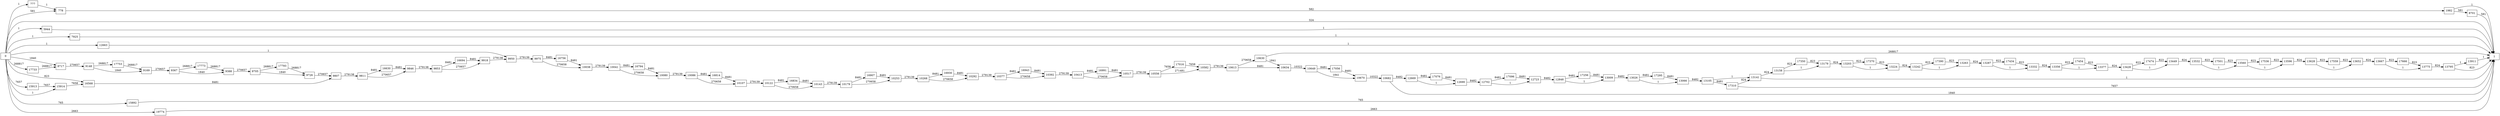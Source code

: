digraph {
	graph [rankdir=LR]
	node [shape=rectangle]
	777 -> 778 [label=1]
	778 -> 1982 [label=582]
	1982 -> 1 [label=1]
	1982 -> 8701 [label=581]
	5944 -> 1 [label=1]
	7925 -> 1 [label=1]
	8701 -> 1 [label=581]
	8717 -> 9148 [label=270657]
	9148 -> 9169 [label=1840]
	9148 -> 17753 [label=268817]
	9169 -> 9367 [label=270657]
	9367 -> 9388 [label=1840]
	9367 -> 17773 [label=268817]
	9388 -> 9705 [label=270657]
	9705 -> 9726 [label=1840]
	9705 -> 17793 [label=268817]
	9726 -> 9807 [label=270657]
	9807 -> 9811 [label=279138]
	9811 -> 9846 [label=270657]
	9811 -> 16630 [label=8481]
	9846 -> 9853 [label=279138]
	9853 -> 9918 [label=270657]
	9853 -> 16694 [label=8481]
	9918 -> 9950 [label=279138]
	9950 -> 9975 [label=279139]
	9975 -> 10038 [label=270658]
	9975 -> 16756 [label=8481]
	10038 -> 10041 [label=279139]
	10041 -> 10080 [label=270658]
	10041 -> 16794 [label=8481]
	10080 -> 10086 [label=279139]
	10086 -> 10107 [label=270658]
	10086 -> 16814 [label=8481]
	10107 -> 10122 [label=279139]
	10122 -> 10143 [label=270658]
	10122 -> 16834 [label=8481]
	10143 -> 10179 [label=279139]
	10179 -> 10253 [label=270658]
	10179 -> 16907 [label=8481]
	10253 -> 10268 [label=279139]
	10268 -> 10292 [label=270658]
	10268 -> 16930 [label=8481]
	10292 -> 10377 [label=279139]
	10377 -> 10392 [label=270658]
	10377 -> 16943 [label=8481]
	10392 -> 10413 [label=279139]
	10413 -> 10517 [label=270658]
	10413 -> 16991 [label=8481]
	10517 -> 10556 [label=279139]
	10556 -> 10582 [label=271481]
	10556 -> 17016 [label=7658]
	10582 -> 10613 [label=279139]
	10613 -> 10630 [label=270658]
	10613 -> 10634 [label=8481]
	10630 -> 1 [label=268817]
	10630 -> 10634 [label=1841]
	10634 -> 10649 [label=10322]
	10649 -> 10670 [label=1841]
	10649 -> 17056 [label=8481]
	10670 -> 10682 [label=10322]
	10682 -> 1 [label=1840]
	10682 -> 12669 [label=8482]
	12663 -> 1 [label=1]
	12669 -> 12690 [label=1]
	12669 -> 17076 [label=8481]
	12690 -> 12702 [label=8482]
	12702 -> 12723 [label=1]
	12702 -> 17096 [label=8481]
	12723 -> 12848 [label=8482]
	12848 -> 13009 [label=1]
	12848 -> 17256 [label=8481]
	13009 -> 13026 [label=8482]
	13026 -> 13066 [label=1]
	13026 -> 17295 [label=8481]
	13066 -> 13105 [label=8482]
	13105 -> 13141 [label=1]
	13105 -> 17310 [label=8481]
	13141 -> 1 [label=1]
	13141 -> 13158 [label=824]
	13158 -> 13179 [label=1]
	13158 -> 17350 [label=823]
	13179 -> 13203 [label=824]
	13203 -> 13224 [label=1]
	13203 -> 17370 [label=823]
	13224 -> 13242 [label=824]
	13242 -> 13263 [label=1]
	13242 -> 17390 [label=823]
	13263 -> 13287 [label=824]
	13287 -> 13332 [label=1]
	13287 -> 17434 [label=823]
	13332 -> 13356 [label=824]
	13356 -> 13377 [label=1]
	13356 -> 17454 [label=823]
	13377 -> 13428 [label=824]
	13428 -> 13449 [label=1]
	13428 -> 17474 [label=823]
	13449 -> 13532 [label=824]
	13532 -> 13560 [label=1]
	13532 -> 17501 [label=823]
	13560 -> 13596 [label=1]
	13560 -> 17536 [label=823]
	13596 -> 13628 [label=824]
	13628 -> 13652 [label=1]
	13628 -> 17559 [label=823]
	13652 -> 13667 [label=824]
	13667 -> 13775 [label=1]
	13667 -> 17666 [label=823]
	13775 -> 13795 [label=824]
	13795 -> 1 [label=823]
	13795 -> 13911 [label=1]
	13911 -> 1 [label=1]
	15892 -> 1 [label=765]
	15913 -> 15914 [label=7657]
	15914 -> 16568 [label=7658]
	16568 -> 9807 [label=8481]
	16630 -> 9846 [label=8481]
	16694 -> 9918 [label=8481]
	16756 -> 10038 [label=8481]
	16794 -> 10080 [label=8481]
	16814 -> 10107 [label=8481]
	16834 -> 10143 [label=8481]
	16907 -> 10253 [label=8481]
	16930 -> 10292 [label=8481]
	16943 -> 10392 [label=8481]
	16991 -> 10517 [label=8481]
	17016 -> 10582 [label=7658]
	17056 -> 10670 [label=8481]
	17076 -> 12690 [label=8481]
	17096 -> 12723 [label=8481]
	17256 -> 13009 [label=8481]
	17295 -> 13066 [label=8481]
	17310 -> 1 [label=7657]
	17310 -> 13141 [label=824]
	17350 -> 13179 [label=823]
	17370 -> 13224 [label=823]
	17390 -> 13263 [label=823]
	17434 -> 13332 [label=823]
	17454 -> 13377 [label=823]
	17474 -> 13449 [label=823]
	17501 -> 13560 [label=823]
	17536 -> 13596 [label=823]
	17559 -> 13652 [label=823]
	17666 -> 13775 [label=823]
	17733 -> 8717 [label=268817]
	17753 -> 9169 [label=268817]
	17773 -> 9388 [label=268817]
	17793 -> 9726 [label=268817]
	19774 -> 1 [label=2663]
	0 -> 778 [label=581]
	0 -> 9950 [label=1]
	0 -> 16568 [label=823]
	0 -> 15914 [label=1]
	0 -> 777 [label=1]
	0 -> 1 [label=324]
	0 -> 5944 [label=1]
	0 -> 7925 [label=1]
	0 -> 8717 [label=1840]
	0 -> 12663 [label=1]
	0 -> 15892 [label=765]
	0 -> 15913 [label=7657]
	0 -> 17733 [label=268817]
	0 -> 19774 [label=2663]
}
